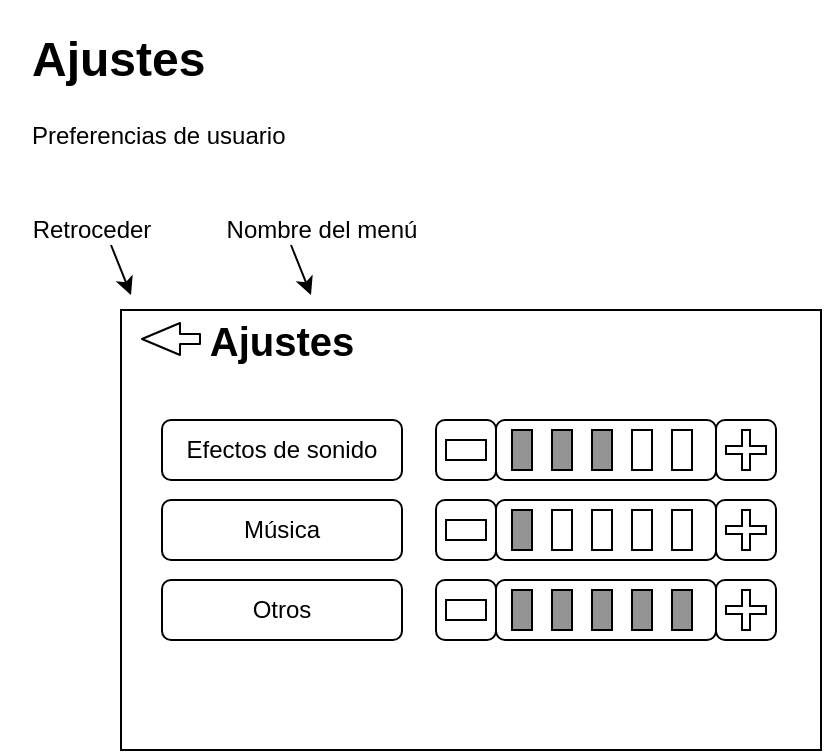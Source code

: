 <mxfile version="11.3.1" type="device" pages="1"><diagram id="0MgKfqXLYQqfslGgyYDX" name="Page-1"><mxGraphModel dx="854" dy="429" grid="1" gridSize="10" guides="1" tooltips="1" connect="1" arrows="1" fold="1" page="1" pageScale="1" pageWidth="1654" pageHeight="1169" math="0" shadow="0"><root><mxCell id="0"/><mxCell id="1" parent="0"/><mxCell id="J_nL_28YuKfjsr3sEzcE-1" value="" style="rounded=0;whiteSpace=wrap;html=1;" parent="1" vertex="1"><mxGeometry x="62.5" y="205" width="350" height="220" as="geometry"/></mxCell><mxCell id="J_nL_28YuKfjsr3sEzcE-4" value="" style="shape=flexArrow;endArrow=classic;html=1;strokeWidth=1;endSize=6;comic=0;width=5;startWidth=10;endWidth=10;arcSize=10;" parent="1" edge="1"><mxGeometry width="50" height="50" relative="1" as="geometry"><mxPoint x="102.5" y="219.5" as="sourcePoint"/><mxPoint x="72.5" y="219.5" as="targetPoint"/></mxGeometry></mxCell><mxCell id="J_nL_28YuKfjsr3sEzcE-5" value="Ajustes" style="text;html=1;strokeColor=none;fillColor=none;align=center;verticalAlign=middle;whiteSpace=wrap;rounded=0;fontStyle=1;fontSize=20;" parent="1" vertex="1"><mxGeometry x="122.5" y="205" width="40" height="30" as="geometry"/></mxCell><mxCell id="J_nL_28YuKfjsr3sEzcE-7" value="&lt;h1&gt;Ajustes&lt;br&gt;&lt;/h1&gt;&lt;p&gt;Preferencias de usuario&lt;br&gt;&lt;/p&gt;" style="text;html=1;strokeColor=none;fillColor=none;spacing=5;spacingTop=-20;whiteSpace=wrap;overflow=hidden;rounded=0;" parent="1" vertex="1"><mxGeometry x="12.5" y="60" width="240" height="120" as="geometry"/></mxCell><mxCell id="J_nL_28YuKfjsr3sEzcE-15" value="Nombre del menú" style="text;html=1;strokeColor=none;fillColor=none;align=center;verticalAlign=middle;whiteSpace=wrap;rounded=0;fontSize=12;direction=south;" parent="1" vertex="1"><mxGeometry x="102.5" y="145" width="120" height="40" as="geometry"/></mxCell><mxCell id="J_nL_28YuKfjsr3sEzcE-32" value="Efectos de sonido" style="rounded=1;whiteSpace=wrap;html=1;fontSize=12;" parent="1" vertex="1"><mxGeometry x="83" y="260" width="120" height="30" as="geometry"/></mxCell><mxCell id="J_nL_28YuKfjsr3sEzcE-41" value="&lt;div&gt;Retroceder&lt;/div&gt;" style="text;html=1;strokeColor=none;fillColor=none;align=center;verticalAlign=middle;whiteSpace=wrap;rounded=0;fontSize=12;direction=south;" parent="1" vertex="1"><mxGeometry x="2.5" y="145" width="90" height="40" as="geometry"/></mxCell><mxCell id="J_nL_28YuKfjsr3sEzcE-42" value="" style="endArrow=classic;html=1;strokeWidth=1;fontSize=12;" parent="1" edge="1"><mxGeometry width="50" height="50" relative="1" as="geometry"><mxPoint x="57.5" y="172.5" as="sourcePoint"/><mxPoint x="67.5" y="197.5" as="targetPoint"/></mxGeometry></mxCell><mxCell id="J_nL_28YuKfjsr3sEzcE-43" value="" style="endArrow=classic;html=1;strokeWidth=1;fontSize=12;" parent="1" edge="1"><mxGeometry width="50" height="50" relative="1" as="geometry"><mxPoint x="147.5" y="172.5" as="sourcePoint"/><mxPoint x="157.5" y="197.5" as="targetPoint"/></mxGeometry></mxCell><mxCell id="nJDBKGY0Rz0MwiZBgVwh-21" value="Otros" style="rounded=1;whiteSpace=wrap;html=1;fontSize=12;" parent="1" vertex="1"><mxGeometry x="83" y="340" width="120" height="30" as="geometry"/></mxCell><mxCell id="nJDBKGY0Rz0MwiZBgVwh-22" value="Música" style="rounded=1;whiteSpace=wrap;html=1;fontSize=12;" parent="1" vertex="1"><mxGeometry x="83" y="300" width="120" height="30" as="geometry"/></mxCell><mxCell id="nJDBKGY0Rz0MwiZBgVwh-23" value="" style="rounded=1;whiteSpace=wrap;html=1;fontSize=12;" parent="1" vertex="1"><mxGeometry x="250" y="260" width="110" height="30" as="geometry"/></mxCell><mxCell id="nJDBKGY0Rz0MwiZBgVwh-24" value="" style="rounded=1;whiteSpace=wrap;html=1;fontSize=12;" parent="1" vertex="1"><mxGeometry x="220" y="260" width="30" height="30" as="geometry"/></mxCell><mxCell id="nJDBKGY0Rz0MwiZBgVwh-25" value="" style="rounded=1;whiteSpace=wrap;html=1;fontSize=12;" parent="1" vertex="1"><mxGeometry x="360" y="260" width="30" height="30" as="geometry"/></mxCell><mxCell id="nJDBKGY0Rz0MwiZBgVwh-27" value="" style="shape=cross;whiteSpace=wrap;html=1;" parent="1" vertex="1"><mxGeometry x="365" y="265" width="20" height="20" as="geometry"/></mxCell><mxCell id="nJDBKGY0Rz0MwiZBgVwh-32" value="" style="rounded=0;whiteSpace=wrap;html=1;" parent="1" vertex="1"><mxGeometry x="225" y="270" width="20" height="10" as="geometry"/></mxCell><mxCell id="nJDBKGY0Rz0MwiZBgVwh-33" value="" style="rounded=0;whiteSpace=wrap;html=1;rotation=-90;fillColor=#949494;" parent="1" vertex="1"><mxGeometry x="253" y="270" width="20" height="10" as="geometry"/></mxCell><mxCell id="nJDBKGY0Rz0MwiZBgVwh-34" value="" style="rounded=0;whiteSpace=wrap;html=1;rotation=-90;fillColor=#949494;" parent="1" vertex="1"><mxGeometry x="273" y="270" width="20" height="10" as="geometry"/></mxCell><mxCell id="nJDBKGY0Rz0MwiZBgVwh-35" value="" style="rounded=0;whiteSpace=wrap;html=1;rotation=-90;fillColor=#949494;" parent="1" vertex="1"><mxGeometry x="293" y="270" width="20" height="10" as="geometry"/></mxCell><mxCell id="nJDBKGY0Rz0MwiZBgVwh-36" value="" style="rounded=0;whiteSpace=wrap;html=1;rotation=-90;" parent="1" vertex="1"><mxGeometry x="313" y="270" width="20" height="10" as="geometry"/></mxCell><mxCell id="nJDBKGY0Rz0MwiZBgVwh-37" value="" style="rounded=0;whiteSpace=wrap;html=1;rotation=-90;" parent="1" vertex="1"><mxGeometry x="333" y="270" width="20" height="10" as="geometry"/></mxCell><mxCell id="nJDBKGY0Rz0MwiZBgVwh-38" value="" style="rounded=1;whiteSpace=wrap;html=1;fontSize=12;" parent="1" vertex="1"><mxGeometry x="250" y="300" width="110" height="30" as="geometry"/></mxCell><mxCell id="nJDBKGY0Rz0MwiZBgVwh-39" value="" style="rounded=1;whiteSpace=wrap;html=1;fontSize=12;" parent="1" vertex="1"><mxGeometry x="220" y="300" width="30" height="30" as="geometry"/></mxCell><mxCell id="nJDBKGY0Rz0MwiZBgVwh-40" value="" style="rounded=1;whiteSpace=wrap;html=1;fontSize=12;" parent="1" vertex="1"><mxGeometry x="360" y="300" width="30" height="30" as="geometry"/></mxCell><mxCell id="nJDBKGY0Rz0MwiZBgVwh-41" value="" style="shape=cross;whiteSpace=wrap;html=1;" parent="1" vertex="1"><mxGeometry x="365" y="305" width="20" height="20" as="geometry"/></mxCell><mxCell id="nJDBKGY0Rz0MwiZBgVwh-42" value="" style="rounded=0;whiteSpace=wrap;html=1;" parent="1" vertex="1"><mxGeometry x="225" y="310" width="20" height="10" as="geometry"/></mxCell><mxCell id="nJDBKGY0Rz0MwiZBgVwh-43" value="" style="rounded=0;whiteSpace=wrap;html=1;rotation=-90;fillColor=#949494;" parent="1" vertex="1"><mxGeometry x="253" y="310" width="20" height="10" as="geometry"/></mxCell><mxCell id="nJDBKGY0Rz0MwiZBgVwh-44" value="" style="rounded=0;whiteSpace=wrap;html=1;rotation=-90;" parent="1" vertex="1"><mxGeometry x="273" y="310" width="20" height="10" as="geometry"/></mxCell><mxCell id="nJDBKGY0Rz0MwiZBgVwh-45" value="" style="rounded=0;whiteSpace=wrap;html=1;rotation=-90;" parent="1" vertex="1"><mxGeometry x="293" y="310" width="20" height="10" as="geometry"/></mxCell><mxCell id="nJDBKGY0Rz0MwiZBgVwh-46" value="" style="rounded=0;whiteSpace=wrap;html=1;rotation=-90;" parent="1" vertex="1"><mxGeometry x="313" y="310" width="20" height="10" as="geometry"/></mxCell><mxCell id="nJDBKGY0Rz0MwiZBgVwh-47" value="" style="rounded=0;whiteSpace=wrap;html=1;rotation=-90;" parent="1" vertex="1"><mxGeometry x="333" y="310" width="20" height="10" as="geometry"/></mxCell><mxCell id="nJDBKGY0Rz0MwiZBgVwh-58" value="" style="rounded=1;whiteSpace=wrap;html=1;fontSize=12;" parent="1" vertex="1"><mxGeometry x="250" y="340" width="110" height="30" as="geometry"/></mxCell><mxCell id="nJDBKGY0Rz0MwiZBgVwh-59" value="" style="rounded=1;whiteSpace=wrap;html=1;fontSize=12;" parent="1" vertex="1"><mxGeometry x="220" y="340" width="30" height="30" as="geometry"/></mxCell><mxCell id="nJDBKGY0Rz0MwiZBgVwh-60" value="" style="rounded=1;whiteSpace=wrap;html=1;fontSize=12;" parent="1" vertex="1"><mxGeometry x="360" y="340" width="30" height="30" as="geometry"/></mxCell><mxCell id="nJDBKGY0Rz0MwiZBgVwh-61" value="" style="shape=cross;whiteSpace=wrap;html=1;" parent="1" vertex="1"><mxGeometry x="365" y="345" width="20" height="20" as="geometry"/></mxCell><mxCell id="nJDBKGY0Rz0MwiZBgVwh-62" value="" style="rounded=0;whiteSpace=wrap;html=1;" parent="1" vertex="1"><mxGeometry x="225" y="350" width="20" height="10" as="geometry"/></mxCell><mxCell id="nJDBKGY0Rz0MwiZBgVwh-63" value="" style="rounded=0;whiteSpace=wrap;html=1;rotation=-90;fillColor=#949494;" parent="1" vertex="1"><mxGeometry x="253" y="350" width="20" height="10" as="geometry"/></mxCell><mxCell id="nJDBKGY0Rz0MwiZBgVwh-64" value="" style="rounded=0;whiteSpace=wrap;html=1;rotation=-90;fillColor=#949494;" parent="1" vertex="1"><mxGeometry x="273" y="350" width="20" height="10" as="geometry"/></mxCell><mxCell id="nJDBKGY0Rz0MwiZBgVwh-65" value="" style="rounded=0;whiteSpace=wrap;html=1;rotation=-90;fillColor=#949494;" parent="1" vertex="1"><mxGeometry x="293" y="350" width="20" height="10" as="geometry"/></mxCell><mxCell id="nJDBKGY0Rz0MwiZBgVwh-66" value="" style="rounded=0;whiteSpace=wrap;html=1;rotation=-90;fillColor=#949494;" parent="1" vertex="1"><mxGeometry x="313" y="350" width="20" height="10" as="geometry"/></mxCell><mxCell id="nJDBKGY0Rz0MwiZBgVwh-67" value="" style="rounded=0;whiteSpace=wrap;html=1;rotation=-90;fillColor=#949494;" parent="1" vertex="1"><mxGeometry x="333" y="350" width="20" height="10" as="geometry"/></mxCell></root></mxGraphModel></diagram></mxfile>